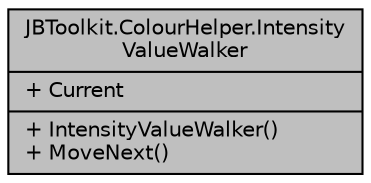 digraph "JBToolkit.ColourHelper.IntensityValueWalker"
{
 // LATEX_PDF_SIZE
  edge [fontname="Helvetica",fontsize="10",labelfontname="Helvetica",labelfontsize="10"];
  node [fontname="Helvetica",fontsize="10",shape=record];
  Node1 [label="{JBToolkit.ColourHelper.Intensity\lValueWalker\n|+ Current\l|+ IntensityValueWalker()\l+ MoveNext()\l}",height=0.2,width=0.4,color="black", fillcolor="grey75", style="filled", fontcolor="black",tooltip=" "];
}
